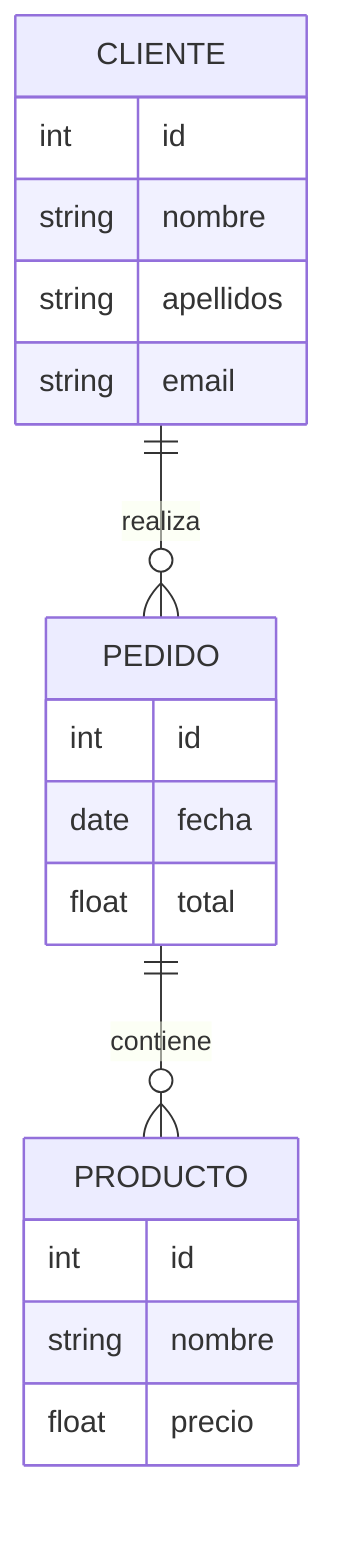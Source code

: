 erDiagram
    CLIENTE {
        int id
        string nombre
        string apellidos
        string email
    }
    PEDIDO {
        int id
        date fecha
        float total
    }
    PRODUCTO {
        int id
        string nombre
        float precio
    }
    CLIENTE ||--o{ PEDIDO: realiza
    PEDIDO ||--o{ PRODUCTO: contiene